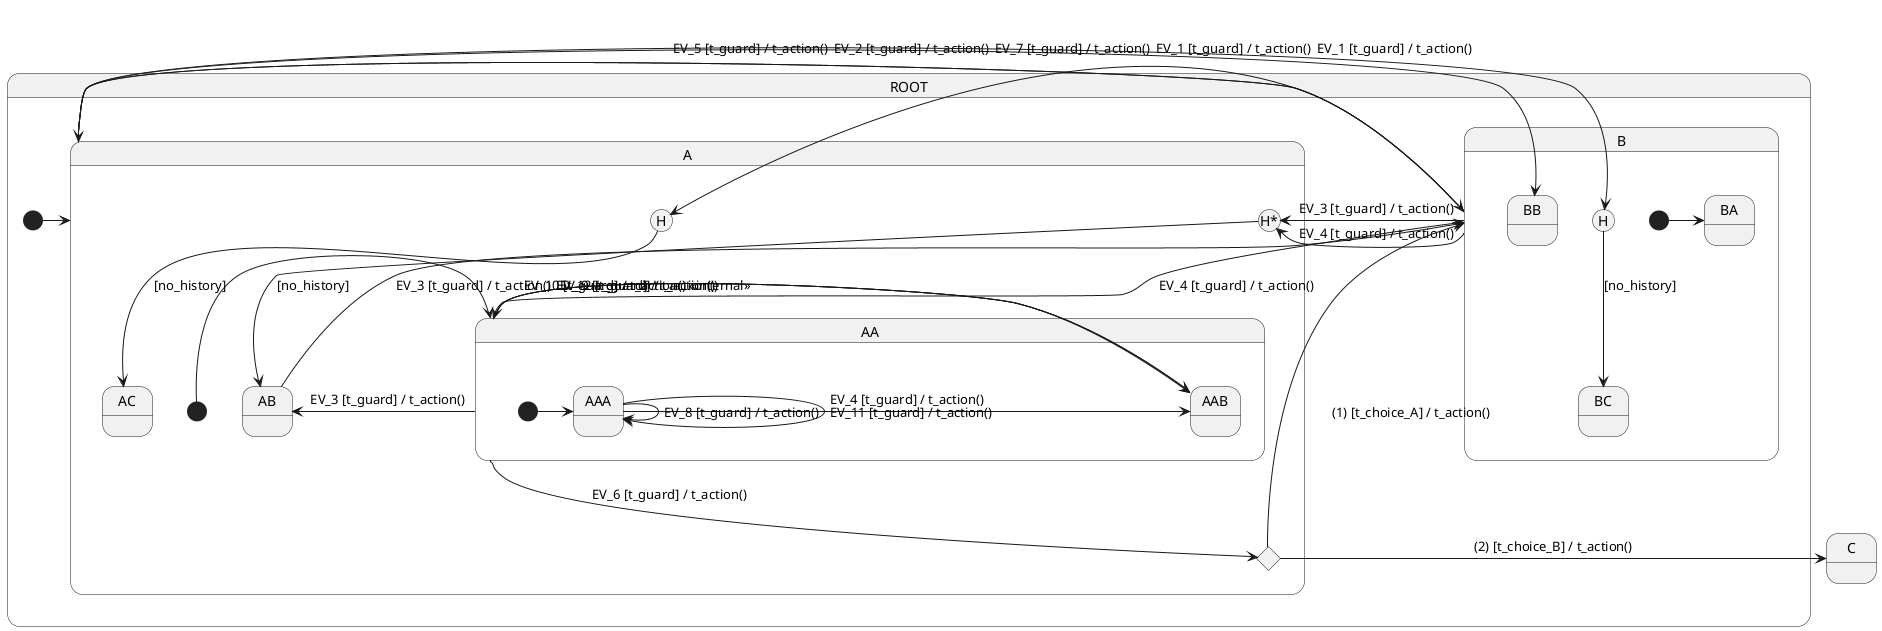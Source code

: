 @startuml test_hsm4c statchart

state ROOT {
    state A {
        state AA {
            state AAA
            state AAB
            [*] -> AAA
        }
        state AB
        state AC
        state A_H <<history*>>
        state A_DH <<history>>
        state A_CHOICE <<choice>>
        [*] -> AA
        A_H --> AB : [no_history]
        A_DH --> AC : [no_history]
    }
    state B {
        state BA
        state BB
        state BC
        state B_H <<history>>
        [*] -> BA
        B_H --> BC : [no_history]
    }
    [*] -> A
}

A -> B : EV_1 [t_guard] / t_action()
B -> A : EV_1 [t_guard] / t_action()
A -> BB : EV_2 [t_guard] / t_action()
AA -> AB : EV_3 [t_guard] / t_action()
AB -> B : EV_3 [t_guard] / t_action()
B -> A_H : EV_3 [t_guard] / t_action()
AAA -> AAB : EV_4 [t_guard] / t_action()
AA -> B : EV_4 [t_guard] / t_action()
B -> A_H : EV_4 [t_guard] / t_action()
B -> A_DH : EV_5 [t_guard] / t_action()
AA --> A_CHOICE : EV_6 [t_guard] / t_action()
A_CHOICE -> B : (1) [t_choice_A] / t_action()
A_CHOICE -> C : (2) [t_choice_B] / t_action()
A -> B_H : EV_7 [t_guard] / t_action()
AAA --> AAA : EV_8 [t_guard] / t_action()
AA -> AAB : EV_9 [t_guard] / t_action()
AA -> AAB : EV_10 [t_guard] / t_action() <<internal>>
AAB --> AA : EV_12 [t_guard] / t_action()
AAA --> AAA : EV_11 [t_guard] / t_action()

@enduml
